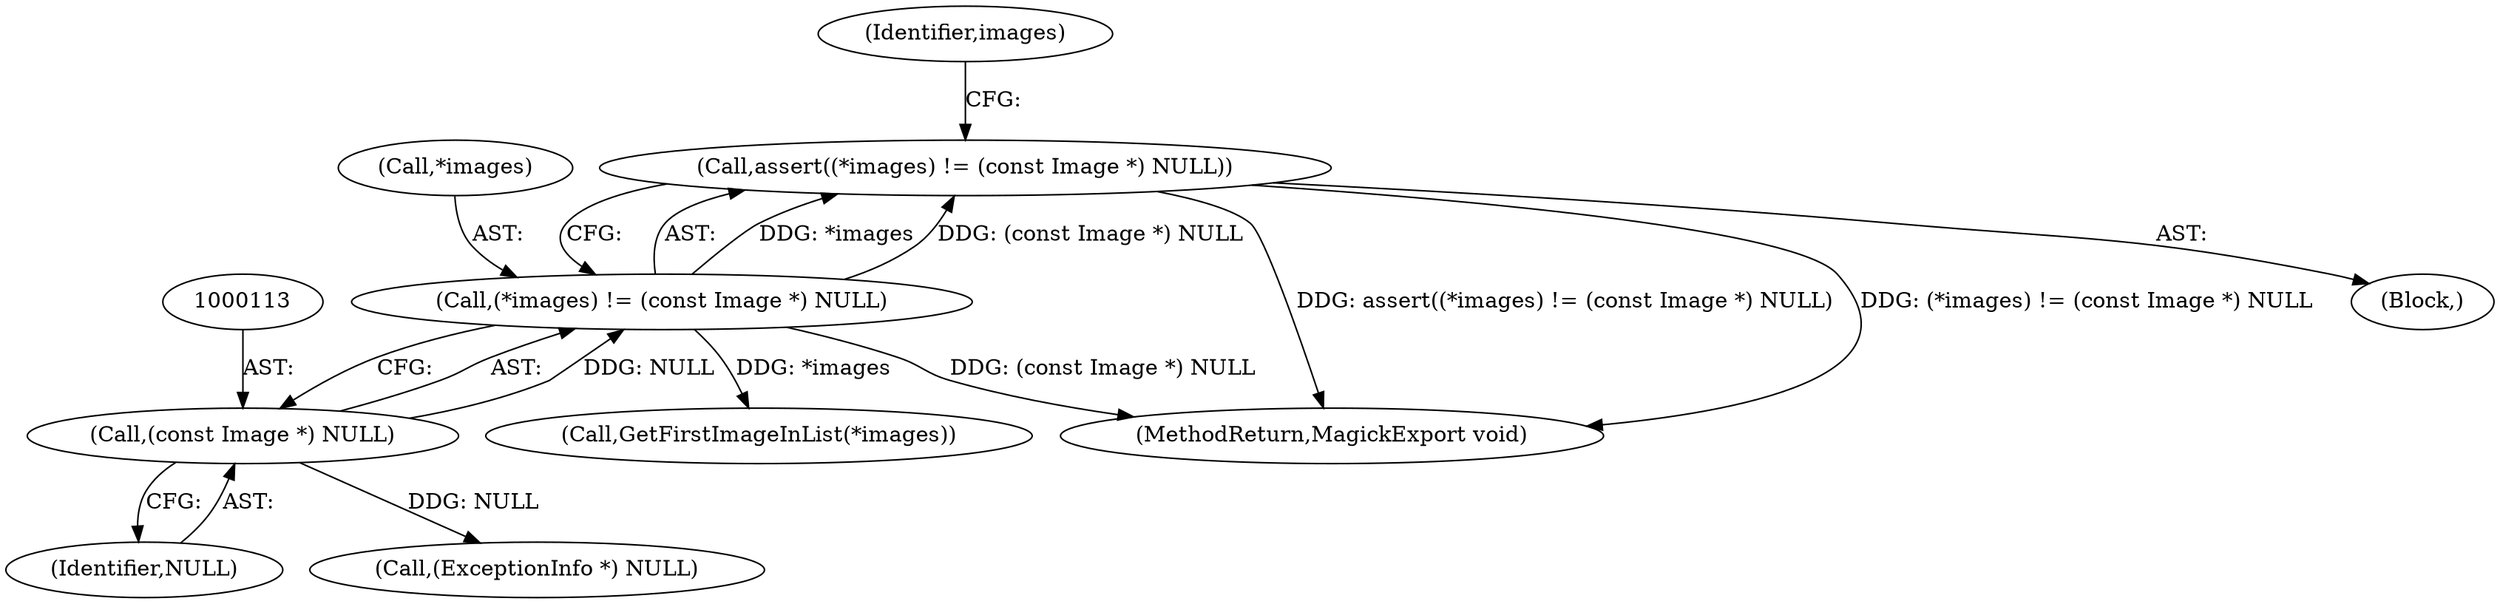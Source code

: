 digraph "0_ImageMagick6_4f31d78716ac94c85c244efcea368fea202e2ed4@API" {
"1000108" [label="(Call,assert((*images) != (const Image *) NULL))"];
"1000109" [label="(Call,(*images) != (const Image *) NULL)"];
"1000112" [label="(Call,(const Image *) NULL)"];
"1000114" [label="(Identifier,NULL)"];
"1000286" [label="(MethodReturn,MagickExport void)"];
"1000104" [label="(Block,)"];
"1000119" [label="(Identifier,images)"];
"1000142" [label="(Call,(ExceptionInfo *) NULL)"];
"1000110" [label="(Call,*images)"];
"1000153" [label="(Call,GetFirstImageInList(*images))"];
"1000108" [label="(Call,assert((*images) != (const Image *) NULL))"];
"1000109" [label="(Call,(*images) != (const Image *) NULL)"];
"1000112" [label="(Call,(const Image *) NULL)"];
"1000108" -> "1000104"  [label="AST: "];
"1000108" -> "1000109"  [label="CFG: "];
"1000109" -> "1000108"  [label="AST: "];
"1000119" -> "1000108"  [label="CFG: "];
"1000108" -> "1000286"  [label="DDG: assert((*images) != (const Image *) NULL)"];
"1000108" -> "1000286"  [label="DDG: (*images) != (const Image *) NULL"];
"1000109" -> "1000108"  [label="DDG: *images"];
"1000109" -> "1000108"  [label="DDG: (const Image *) NULL"];
"1000109" -> "1000112"  [label="CFG: "];
"1000110" -> "1000109"  [label="AST: "];
"1000112" -> "1000109"  [label="AST: "];
"1000109" -> "1000286"  [label="DDG: (const Image *) NULL"];
"1000112" -> "1000109"  [label="DDG: NULL"];
"1000109" -> "1000153"  [label="DDG: *images"];
"1000112" -> "1000114"  [label="CFG: "];
"1000113" -> "1000112"  [label="AST: "];
"1000114" -> "1000112"  [label="AST: "];
"1000112" -> "1000142"  [label="DDG: NULL"];
}
